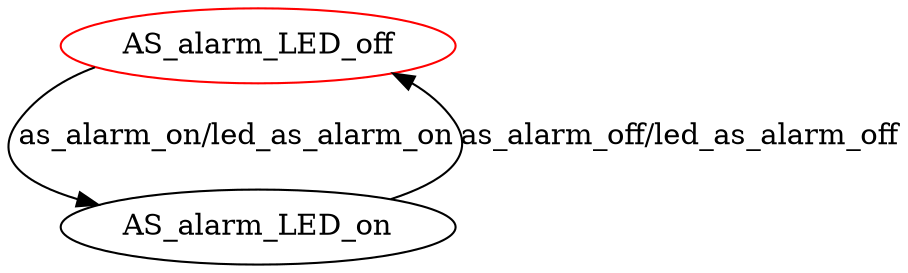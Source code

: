 digraph G {
label=""
AS_alarm_LED_off [color="red"]
AS_alarm_LED_off
AS_alarm_LED_on
AS_alarm_LED_off [label="AS_alarm_LED_off"];
AS_alarm_LED_off -> AS_alarm_LED_on[label="as_alarm_on/led_as_alarm_on"]
AS_alarm_LED_on [label="AS_alarm_LED_on"];
AS_alarm_LED_on -> AS_alarm_LED_off[label="as_alarm_off/led_as_alarm_off"]
}